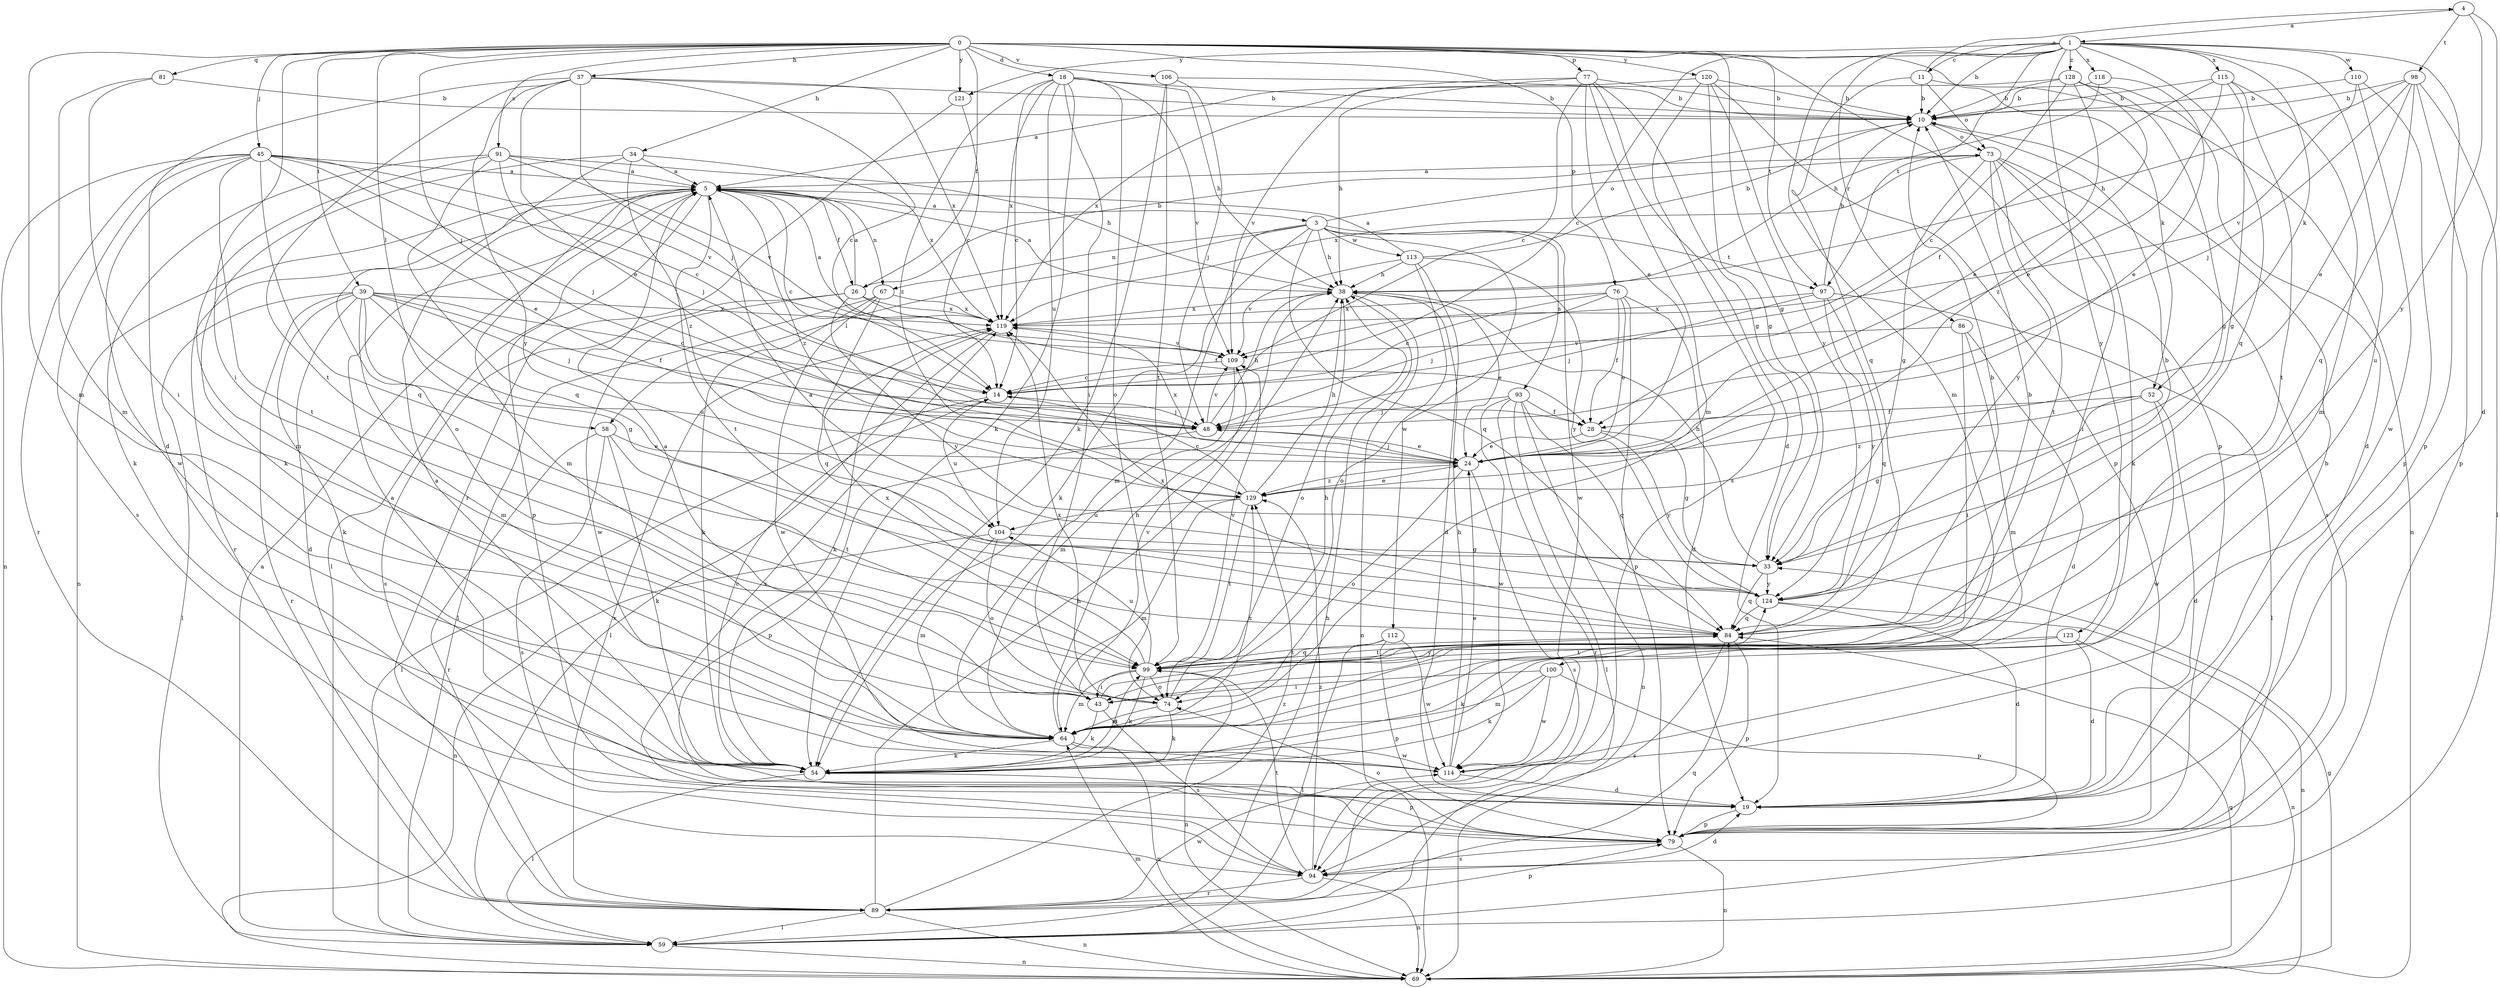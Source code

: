 strict digraph  {
0;
1;
3;
4;
5;
10;
11;
14;
18;
19;
24;
26;
28;
33;
34;
37;
38;
39;
43;
45;
48;
52;
54;
58;
59;
64;
67;
69;
73;
74;
76;
77;
79;
81;
84;
86;
89;
91;
93;
94;
97;
98;
99;
100;
104;
106;
109;
110;
112;
113;
114;
115;
118;
119;
120;
121;
123;
124;
128;
129;
0 -> 18  [label=d];
0 -> 26  [label=f];
0 -> 33  [label=g];
0 -> 34  [label=h];
0 -> 37  [label=h];
0 -> 39  [label=i];
0 -> 43  [label=i];
0 -> 45  [label=j];
0 -> 48  [label=j];
0 -> 52  [label=k];
0 -> 58  [label=l];
0 -> 64  [label=m];
0 -> 76  [label=p];
0 -> 77  [label=p];
0 -> 79  [label=p];
0 -> 81  [label=q];
0 -> 91  [label=s];
0 -> 97  [label=t];
0 -> 106  [label=v];
0 -> 120  [label=y];
0 -> 121  [label=y];
1 -> 10  [label=b];
1 -> 11  [label=c];
1 -> 14  [label=c];
1 -> 52  [label=k];
1 -> 64  [label=m];
1 -> 79  [label=p];
1 -> 84  [label=q];
1 -> 86  [label=r];
1 -> 97  [label=t];
1 -> 100  [label=u];
1 -> 110  [label=w];
1 -> 115  [label=x];
1 -> 118  [label=x];
1 -> 121  [label=y];
1 -> 123  [label=y];
1 -> 128  [label=z];
3 -> 38  [label=h];
3 -> 54  [label=k];
3 -> 58  [label=l];
3 -> 64  [label=m];
3 -> 67  [label=n];
3 -> 73  [label=o];
3 -> 84  [label=q];
3 -> 93  [label=s];
3 -> 97  [label=t];
3 -> 112  [label=w];
3 -> 113  [label=w];
3 -> 114  [label=w];
4 -> 1  [label=a];
4 -> 19  [label=d];
4 -> 98  [label=t];
4 -> 124  [label=y];
5 -> 3  [label=a];
5 -> 14  [label=c];
5 -> 26  [label=f];
5 -> 59  [label=l];
5 -> 64  [label=m];
5 -> 67  [label=n];
5 -> 69  [label=n];
5 -> 79  [label=p];
5 -> 89  [label=r];
5 -> 99  [label=t];
5 -> 129  [label=z];
10 -> 73  [label=o];
11 -> 4  [label=a];
11 -> 10  [label=b];
11 -> 69  [label=n];
11 -> 73  [label=o];
11 -> 84  [label=q];
14 -> 48  [label=j];
14 -> 59  [label=l];
14 -> 104  [label=u];
18 -> 10  [label=b];
18 -> 14  [label=c];
18 -> 38  [label=h];
18 -> 43  [label=i];
18 -> 54  [label=k];
18 -> 74  [label=o];
18 -> 104  [label=u];
18 -> 109  [label=v];
18 -> 119  [label=x];
18 -> 129  [label=z];
19 -> 5  [label=a];
19 -> 10  [label=b];
19 -> 79  [label=p];
24 -> 48  [label=j];
24 -> 74  [label=o];
24 -> 94  [label=s];
24 -> 119  [label=x];
24 -> 129  [label=z];
26 -> 5  [label=a];
26 -> 10  [label=b];
26 -> 28  [label=f];
26 -> 94  [label=s];
26 -> 114  [label=w];
26 -> 119  [label=x];
26 -> 124  [label=y];
28 -> 24  [label=e];
28 -> 33  [label=g];
28 -> 124  [label=y];
33 -> 38  [label=h];
33 -> 84  [label=q];
33 -> 124  [label=y];
34 -> 5  [label=a];
34 -> 54  [label=k];
34 -> 74  [label=o];
34 -> 119  [label=x];
34 -> 129  [label=z];
37 -> 10  [label=b];
37 -> 14  [label=c];
37 -> 19  [label=d];
37 -> 24  [label=e];
37 -> 48  [label=j];
37 -> 99  [label=t];
37 -> 119  [label=x];
37 -> 124  [label=y];
38 -> 5  [label=a];
38 -> 24  [label=e];
38 -> 69  [label=n];
38 -> 74  [label=o];
38 -> 119  [label=x];
39 -> 14  [label=c];
39 -> 19  [label=d];
39 -> 28  [label=f];
39 -> 33  [label=g];
39 -> 48  [label=j];
39 -> 54  [label=k];
39 -> 59  [label=l];
39 -> 64  [label=m];
39 -> 89  [label=r];
39 -> 104  [label=u];
39 -> 119  [label=x];
43 -> 5  [label=a];
43 -> 54  [label=k];
43 -> 94  [label=s];
43 -> 109  [label=v];
43 -> 124  [label=y];
45 -> 5  [label=a];
45 -> 14  [label=c];
45 -> 24  [label=e];
45 -> 48  [label=j];
45 -> 69  [label=n];
45 -> 84  [label=q];
45 -> 89  [label=r];
45 -> 94  [label=s];
45 -> 99  [label=t];
45 -> 109  [label=v];
45 -> 114  [label=w];
48 -> 24  [label=e];
48 -> 38  [label=h];
48 -> 79  [label=p];
48 -> 109  [label=v];
52 -> 19  [label=d];
52 -> 28  [label=f];
52 -> 33  [label=g];
52 -> 114  [label=w];
52 -> 129  [label=z];
54 -> 5  [label=a];
54 -> 14  [label=c];
54 -> 59  [label=l];
54 -> 79  [label=p];
54 -> 99  [label=t];
58 -> 24  [label=e];
58 -> 54  [label=k];
58 -> 89  [label=r];
58 -> 94  [label=s];
58 -> 99  [label=t];
59 -> 5  [label=a];
59 -> 38  [label=h];
59 -> 69  [label=n];
64 -> 38  [label=h];
64 -> 54  [label=k];
64 -> 69  [label=n];
64 -> 114  [label=w];
64 -> 129  [label=z];
67 -> 54  [label=k];
67 -> 59  [label=l];
67 -> 84  [label=q];
67 -> 114  [label=w];
67 -> 119  [label=x];
69 -> 33  [label=g];
69 -> 64  [label=m];
69 -> 84  [label=q];
73 -> 5  [label=a];
73 -> 33  [label=g];
73 -> 43  [label=i];
73 -> 54  [label=k];
73 -> 94  [label=s];
73 -> 99  [label=t];
73 -> 119  [label=x];
73 -> 124  [label=y];
74 -> 38  [label=h];
74 -> 54  [label=k];
74 -> 64  [label=m];
74 -> 119  [label=x];
76 -> 14  [label=c];
76 -> 19  [label=d];
76 -> 24  [label=e];
76 -> 28  [label=f];
76 -> 48  [label=j];
76 -> 79  [label=p];
76 -> 119  [label=x];
77 -> 10  [label=b];
77 -> 14  [label=c];
77 -> 19  [label=d];
77 -> 24  [label=e];
77 -> 33  [label=g];
77 -> 38  [label=h];
77 -> 64  [label=m];
77 -> 119  [label=x];
79 -> 69  [label=n];
79 -> 74  [label=o];
79 -> 94  [label=s];
79 -> 119  [label=x];
81 -> 10  [label=b];
81 -> 43  [label=i];
81 -> 64  [label=m];
84 -> 10  [label=b];
84 -> 79  [label=p];
84 -> 94  [label=s];
84 -> 99  [label=t];
84 -> 119  [label=x];
86 -> 19  [label=d];
86 -> 43  [label=i];
86 -> 64  [label=m];
86 -> 109  [label=v];
89 -> 38  [label=h];
89 -> 59  [label=l];
89 -> 69  [label=n];
89 -> 79  [label=p];
89 -> 84  [label=q];
89 -> 114  [label=w];
89 -> 119  [label=x];
89 -> 129  [label=z];
91 -> 5  [label=a];
91 -> 38  [label=h];
91 -> 48  [label=j];
91 -> 54  [label=k];
91 -> 64  [label=m];
91 -> 84  [label=q];
91 -> 109  [label=v];
93 -> 28  [label=f];
93 -> 48  [label=j];
93 -> 59  [label=l];
93 -> 69  [label=n];
93 -> 84  [label=q];
93 -> 89  [label=r];
93 -> 114  [label=w];
94 -> 19  [label=d];
94 -> 69  [label=n];
94 -> 89  [label=r];
94 -> 99  [label=t];
94 -> 129  [label=z];
97 -> 10  [label=b];
97 -> 48  [label=j];
97 -> 59  [label=l];
97 -> 84  [label=q];
97 -> 119  [label=x];
97 -> 124  [label=y];
98 -> 10  [label=b];
98 -> 24  [label=e];
98 -> 38  [label=h];
98 -> 48  [label=j];
98 -> 59  [label=l];
98 -> 79  [label=p];
98 -> 84  [label=q];
99 -> 10  [label=b];
99 -> 43  [label=i];
99 -> 54  [label=k];
99 -> 64  [label=m];
99 -> 69  [label=n];
99 -> 74  [label=o];
99 -> 84  [label=q];
99 -> 104  [label=u];
99 -> 109  [label=v];
99 -> 119  [label=x];
100 -> 43  [label=i];
100 -> 54  [label=k];
100 -> 64  [label=m];
100 -> 79  [label=p];
100 -> 114  [label=w];
104 -> 33  [label=g];
104 -> 64  [label=m];
104 -> 69  [label=n];
104 -> 74  [label=o];
106 -> 10  [label=b];
106 -> 48  [label=j];
106 -> 54  [label=k];
106 -> 99  [label=t];
109 -> 14  [label=c];
109 -> 64  [label=m];
110 -> 10  [label=b];
110 -> 79  [label=p];
110 -> 109  [label=v];
110 -> 114  [label=w];
112 -> 59  [label=l];
112 -> 79  [label=p];
112 -> 99  [label=t];
112 -> 114  [label=w];
113 -> 5  [label=a];
113 -> 10  [label=b];
113 -> 19  [label=d];
113 -> 38  [label=h];
113 -> 74  [label=o];
113 -> 109  [label=v];
113 -> 124  [label=y];
114 -> 19  [label=d];
114 -> 24  [label=e];
114 -> 38  [label=h];
115 -> 10  [label=b];
115 -> 24  [label=e];
115 -> 28  [label=f];
115 -> 33  [label=g];
115 -> 64  [label=m];
115 -> 99  [label=t];
118 -> 10  [label=b];
118 -> 24  [label=e];
118 -> 38  [label=h];
119 -> 5  [label=a];
119 -> 54  [label=k];
119 -> 59  [label=l];
119 -> 109  [label=v];
120 -> 10  [label=b];
120 -> 33  [label=g];
120 -> 79  [label=p];
120 -> 94  [label=s];
120 -> 109  [label=v];
120 -> 124  [label=y];
121 -> 14  [label=c];
121 -> 89  [label=r];
123 -> 19  [label=d];
123 -> 54  [label=k];
123 -> 69  [label=n];
123 -> 99  [label=t];
124 -> 5  [label=a];
124 -> 10  [label=b];
124 -> 19  [label=d];
124 -> 69  [label=n];
124 -> 84  [label=q];
128 -> 5  [label=a];
128 -> 10  [label=b];
128 -> 14  [label=c];
128 -> 19  [label=d];
128 -> 24  [label=e];
128 -> 33  [label=g];
128 -> 129  [label=z];
129 -> 14  [label=c];
129 -> 24  [label=e];
129 -> 38  [label=h];
129 -> 64  [label=m];
129 -> 99  [label=t];
129 -> 104  [label=u];
}
